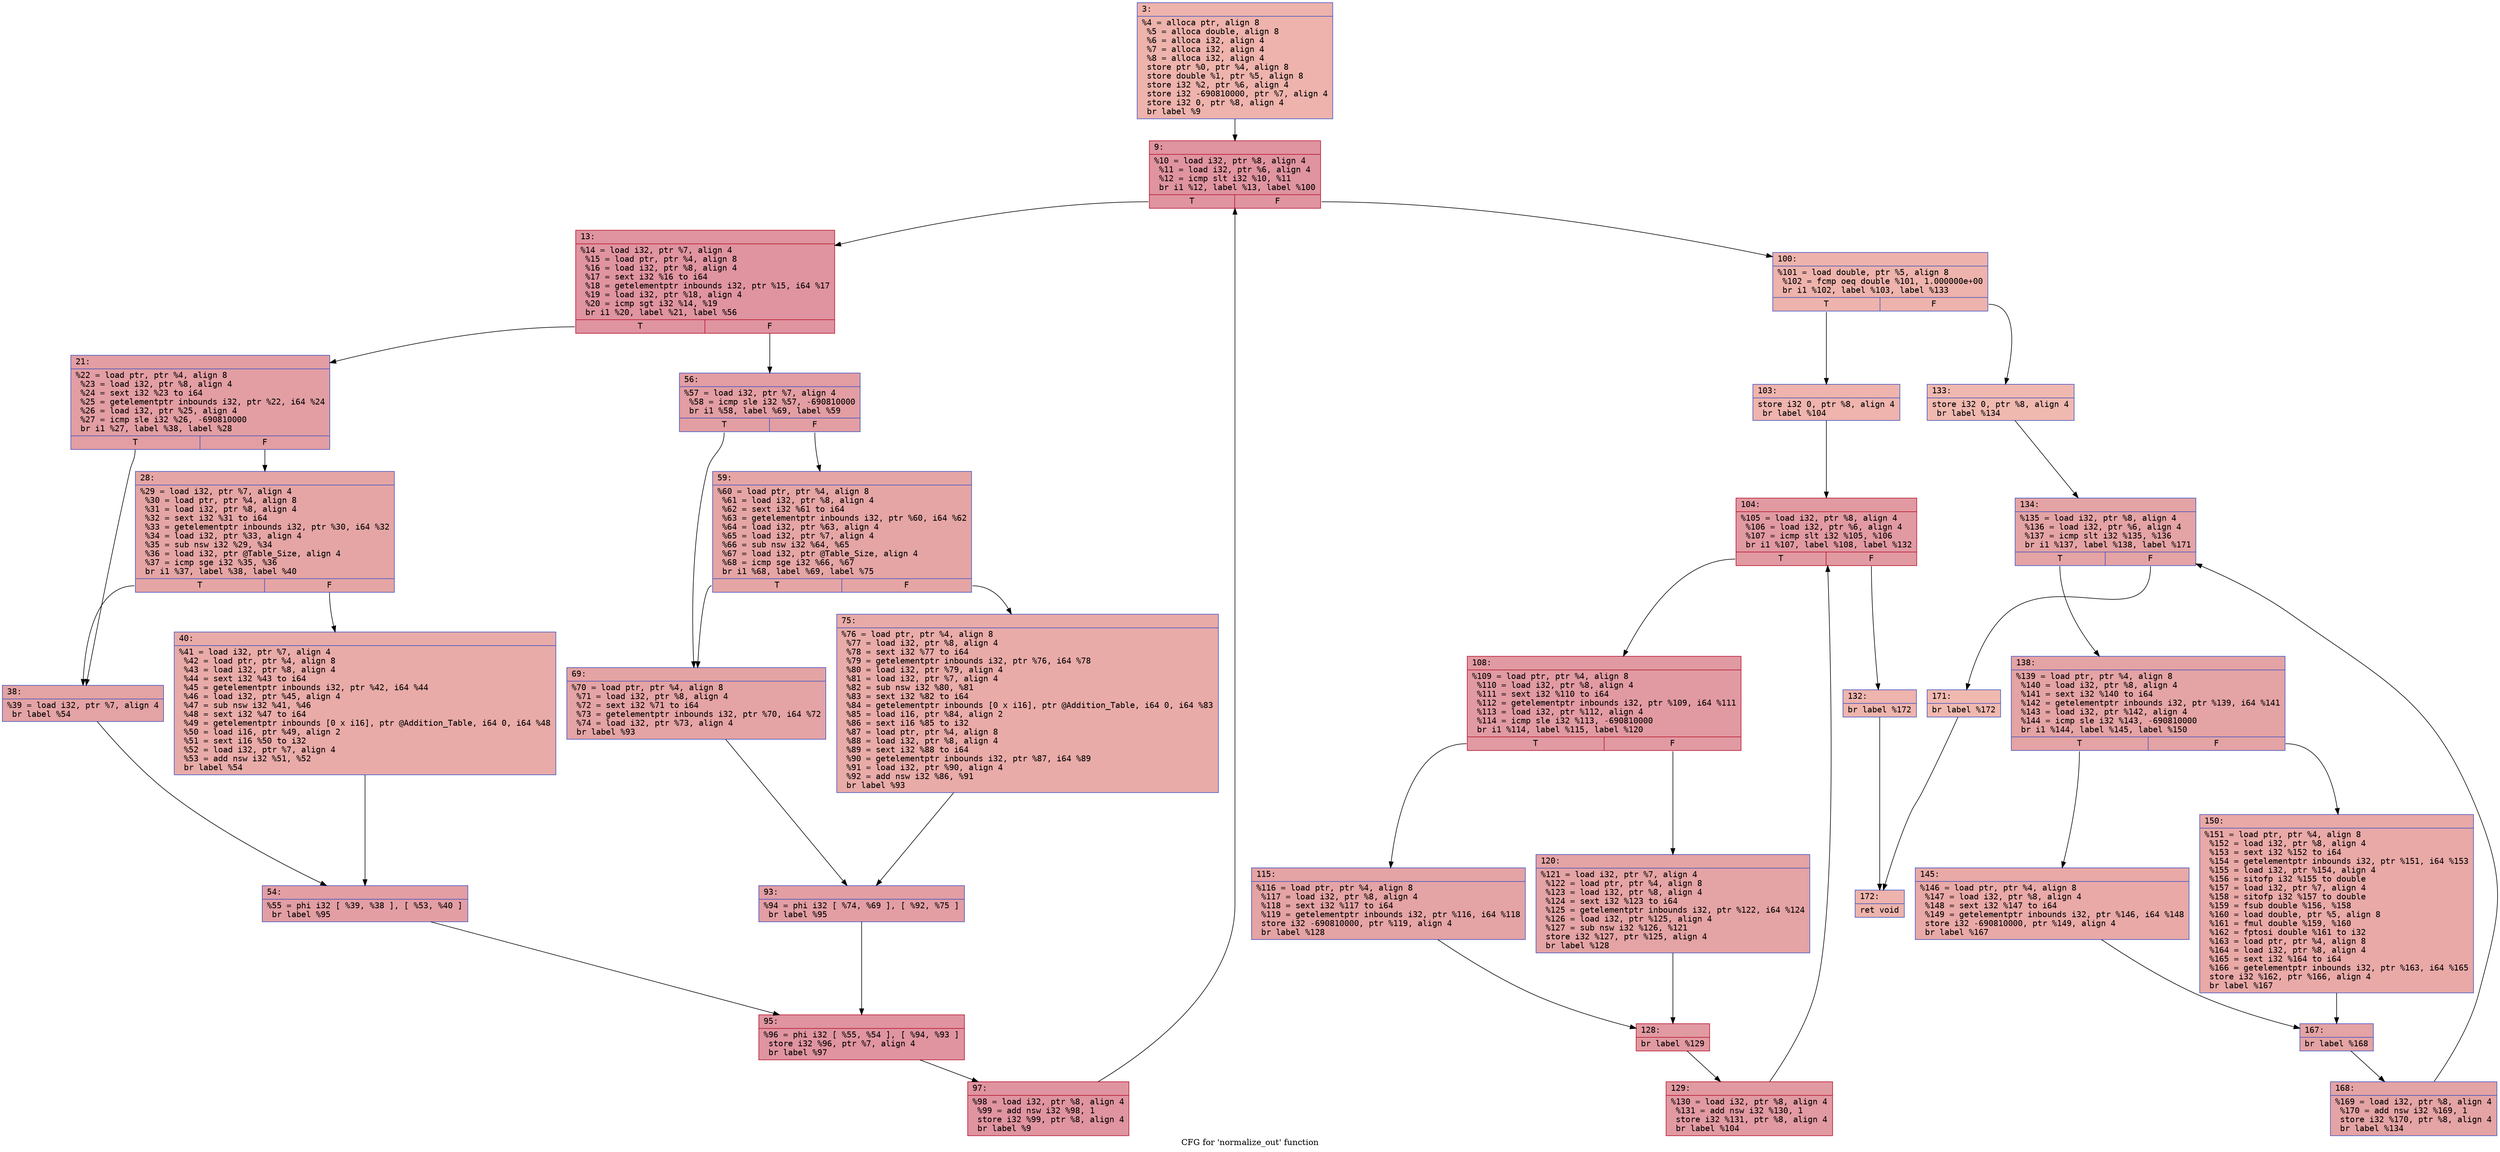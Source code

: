 digraph "CFG for 'normalize_out' function" {
	label="CFG for 'normalize_out' function";

	Node0x600000fe8a00 [shape=record,color="#3d50c3ff", style=filled, fillcolor="#d6524470" fontname="Courier",label="{3:\l|  %4 = alloca ptr, align 8\l  %5 = alloca double, align 8\l  %6 = alloca i32, align 4\l  %7 = alloca i32, align 4\l  %8 = alloca i32, align 4\l  store ptr %0, ptr %4, align 8\l  store double %1, ptr %5, align 8\l  store i32 %2, ptr %6, align 4\l  store i32 -690810000, ptr %7, align 4\l  store i32 0, ptr %8, align 4\l  br label %9\l}"];
	Node0x600000fe8a00 -> Node0x600000fe8a50[tooltip="3 -> 9\nProbability 100.00%" ];
	Node0x600000fe8a50 [shape=record,color="#b70d28ff", style=filled, fillcolor="#b70d2870" fontname="Courier",label="{9:\l|  %10 = load i32, ptr %8, align 4\l  %11 = load i32, ptr %6, align 4\l  %12 = icmp slt i32 %10, %11\l  br i1 %12, label %13, label %100\l|{<s0>T|<s1>F}}"];
	Node0x600000fe8a50:s0 -> Node0x600000fe8aa0[tooltip="9 -> 13\nProbability 96.88%" ];
	Node0x600000fe8a50:s1 -> Node0x600000fe8eb0[tooltip="9 -> 100\nProbability 3.12%" ];
	Node0x600000fe8aa0 [shape=record,color="#b70d28ff", style=filled, fillcolor="#b70d2870" fontname="Courier",label="{13:\l|  %14 = load i32, ptr %7, align 4\l  %15 = load ptr, ptr %4, align 8\l  %16 = load i32, ptr %8, align 4\l  %17 = sext i32 %16 to i64\l  %18 = getelementptr inbounds i32, ptr %15, i64 %17\l  %19 = load i32, ptr %18, align 4\l  %20 = icmp sgt i32 %14, %19\l  br i1 %20, label %21, label %56\l|{<s0>T|<s1>F}}"];
	Node0x600000fe8aa0:s0 -> Node0x600000fe8af0[tooltip="13 -> 21\nProbability 50.00%" ];
	Node0x600000fe8aa0:s1 -> Node0x600000fe8c80[tooltip="13 -> 56\nProbability 50.00%" ];
	Node0x600000fe8af0 [shape=record,color="#3d50c3ff", style=filled, fillcolor="#be242e70" fontname="Courier",label="{21:\l|  %22 = load ptr, ptr %4, align 8\l  %23 = load i32, ptr %8, align 4\l  %24 = sext i32 %23 to i64\l  %25 = getelementptr inbounds i32, ptr %22, i64 %24\l  %26 = load i32, ptr %25, align 4\l  %27 = icmp sle i32 %26, -690810000\l  br i1 %27, label %38, label %28\l|{<s0>T|<s1>F}}"];
	Node0x600000fe8af0:s0 -> Node0x600000fe8b90[tooltip="21 -> 38\nProbability 50.00%" ];
	Node0x600000fe8af0:s1 -> Node0x600000fe8b40[tooltip="21 -> 28\nProbability 50.00%" ];
	Node0x600000fe8b40 [shape=record,color="#3d50c3ff", style=filled, fillcolor="#c5333470" fontname="Courier",label="{28:\l|  %29 = load i32, ptr %7, align 4\l  %30 = load ptr, ptr %4, align 8\l  %31 = load i32, ptr %8, align 4\l  %32 = sext i32 %31 to i64\l  %33 = getelementptr inbounds i32, ptr %30, i64 %32\l  %34 = load i32, ptr %33, align 4\l  %35 = sub nsw i32 %29, %34\l  %36 = load i32, ptr @Table_Size, align 4\l  %37 = icmp sge i32 %35, %36\l  br i1 %37, label %38, label %40\l|{<s0>T|<s1>F}}"];
	Node0x600000fe8b40:s0 -> Node0x600000fe8b90[tooltip="28 -> 38\nProbability 50.00%" ];
	Node0x600000fe8b40:s1 -> Node0x600000fe8be0[tooltip="28 -> 40\nProbability 50.00%" ];
	Node0x600000fe8b90 [shape=record,color="#3d50c3ff", style=filled, fillcolor="#c32e3170" fontname="Courier",label="{38:\l|  %39 = load i32, ptr %7, align 4\l  br label %54\l}"];
	Node0x600000fe8b90 -> Node0x600000fe8c30[tooltip="38 -> 54\nProbability 100.00%" ];
	Node0x600000fe8be0 [shape=record,color="#3d50c3ff", style=filled, fillcolor="#cc403a70" fontname="Courier",label="{40:\l|  %41 = load i32, ptr %7, align 4\l  %42 = load ptr, ptr %4, align 8\l  %43 = load i32, ptr %8, align 4\l  %44 = sext i32 %43 to i64\l  %45 = getelementptr inbounds i32, ptr %42, i64 %44\l  %46 = load i32, ptr %45, align 4\l  %47 = sub nsw i32 %41, %46\l  %48 = sext i32 %47 to i64\l  %49 = getelementptr inbounds [0 x i16], ptr @Addition_Table, i64 0, i64 %48\l  %50 = load i16, ptr %49, align 2\l  %51 = sext i16 %50 to i32\l  %52 = load i32, ptr %7, align 4\l  %53 = add nsw i32 %51, %52\l  br label %54\l}"];
	Node0x600000fe8be0 -> Node0x600000fe8c30[tooltip="40 -> 54\nProbability 100.00%" ];
	Node0x600000fe8c30 [shape=record,color="#3d50c3ff", style=filled, fillcolor="#be242e70" fontname="Courier",label="{54:\l|  %55 = phi i32 [ %39, %38 ], [ %53, %40 ]\l  br label %95\l}"];
	Node0x600000fe8c30 -> Node0x600000fe8e10[tooltip="54 -> 95\nProbability 100.00%" ];
	Node0x600000fe8c80 [shape=record,color="#3d50c3ff", style=filled, fillcolor="#be242e70" fontname="Courier",label="{56:\l|  %57 = load i32, ptr %7, align 4\l  %58 = icmp sle i32 %57, -690810000\l  br i1 %58, label %69, label %59\l|{<s0>T|<s1>F}}"];
	Node0x600000fe8c80:s0 -> Node0x600000fe8d20[tooltip="56 -> 69\nProbability 50.00%" ];
	Node0x600000fe8c80:s1 -> Node0x600000fe8cd0[tooltip="56 -> 59\nProbability 50.00%" ];
	Node0x600000fe8cd0 [shape=record,color="#3d50c3ff", style=filled, fillcolor="#c5333470" fontname="Courier",label="{59:\l|  %60 = load ptr, ptr %4, align 8\l  %61 = load i32, ptr %8, align 4\l  %62 = sext i32 %61 to i64\l  %63 = getelementptr inbounds i32, ptr %60, i64 %62\l  %64 = load i32, ptr %63, align 4\l  %65 = load i32, ptr %7, align 4\l  %66 = sub nsw i32 %64, %65\l  %67 = load i32, ptr @Table_Size, align 4\l  %68 = icmp sge i32 %66, %67\l  br i1 %68, label %69, label %75\l|{<s0>T|<s1>F}}"];
	Node0x600000fe8cd0:s0 -> Node0x600000fe8d20[tooltip="59 -> 69\nProbability 50.00%" ];
	Node0x600000fe8cd0:s1 -> Node0x600000fe8d70[tooltip="59 -> 75\nProbability 50.00%" ];
	Node0x600000fe8d20 [shape=record,color="#3d50c3ff", style=filled, fillcolor="#c32e3170" fontname="Courier",label="{69:\l|  %70 = load ptr, ptr %4, align 8\l  %71 = load i32, ptr %8, align 4\l  %72 = sext i32 %71 to i64\l  %73 = getelementptr inbounds i32, ptr %70, i64 %72\l  %74 = load i32, ptr %73, align 4\l  br label %93\l}"];
	Node0x600000fe8d20 -> Node0x600000fe8dc0[tooltip="69 -> 93\nProbability 100.00%" ];
	Node0x600000fe8d70 [shape=record,color="#3d50c3ff", style=filled, fillcolor="#cc403a70" fontname="Courier",label="{75:\l|  %76 = load ptr, ptr %4, align 8\l  %77 = load i32, ptr %8, align 4\l  %78 = sext i32 %77 to i64\l  %79 = getelementptr inbounds i32, ptr %76, i64 %78\l  %80 = load i32, ptr %79, align 4\l  %81 = load i32, ptr %7, align 4\l  %82 = sub nsw i32 %80, %81\l  %83 = sext i32 %82 to i64\l  %84 = getelementptr inbounds [0 x i16], ptr @Addition_Table, i64 0, i64 %83\l  %85 = load i16, ptr %84, align 2\l  %86 = sext i16 %85 to i32\l  %87 = load ptr, ptr %4, align 8\l  %88 = load i32, ptr %8, align 4\l  %89 = sext i32 %88 to i64\l  %90 = getelementptr inbounds i32, ptr %87, i64 %89\l  %91 = load i32, ptr %90, align 4\l  %92 = add nsw i32 %86, %91\l  br label %93\l}"];
	Node0x600000fe8d70 -> Node0x600000fe8dc0[tooltip="75 -> 93\nProbability 100.00%" ];
	Node0x600000fe8dc0 [shape=record,color="#3d50c3ff", style=filled, fillcolor="#be242e70" fontname="Courier",label="{93:\l|  %94 = phi i32 [ %74, %69 ], [ %92, %75 ]\l  br label %95\l}"];
	Node0x600000fe8dc0 -> Node0x600000fe8e10[tooltip="93 -> 95\nProbability 100.00%" ];
	Node0x600000fe8e10 [shape=record,color="#b70d28ff", style=filled, fillcolor="#b70d2870" fontname="Courier",label="{95:\l|  %96 = phi i32 [ %55, %54 ], [ %94, %93 ]\l  store i32 %96, ptr %7, align 4\l  br label %97\l}"];
	Node0x600000fe8e10 -> Node0x600000fe8e60[tooltip="95 -> 97\nProbability 100.00%" ];
	Node0x600000fe8e60 [shape=record,color="#b70d28ff", style=filled, fillcolor="#b70d2870" fontname="Courier",label="{97:\l|  %98 = load i32, ptr %8, align 4\l  %99 = add nsw i32 %98, 1\l  store i32 %99, ptr %8, align 4\l  br label %9\l}"];
	Node0x600000fe8e60 -> Node0x600000fe8a50[tooltip="97 -> 9\nProbability 100.00%" ];
	Node0x600000fe8eb0 [shape=record,color="#3d50c3ff", style=filled, fillcolor="#d6524470" fontname="Courier",label="{100:\l|  %101 = load double, ptr %5, align 8\l  %102 = fcmp oeq double %101, 1.000000e+00\l  br i1 %102, label %103, label %133\l|{<s0>T|<s1>F}}"];
	Node0x600000fe8eb0:s0 -> Node0x600000fe8f00[tooltip="100 -> 103\nProbability 62.50%" ];
	Node0x600000fe8eb0:s1 -> Node0x600000fe9180[tooltip="100 -> 133\nProbability 37.50%" ];
	Node0x600000fe8f00 [shape=record,color="#3d50c3ff", style=filled, fillcolor="#d8564670" fontname="Courier",label="{103:\l|  store i32 0, ptr %8, align 4\l  br label %104\l}"];
	Node0x600000fe8f00 -> Node0x600000fe8f50[tooltip="103 -> 104\nProbability 100.00%" ];
	Node0x600000fe8f50 [shape=record,color="#b70d28ff", style=filled, fillcolor="#bb1b2c70" fontname="Courier",label="{104:\l|  %105 = load i32, ptr %8, align 4\l  %106 = load i32, ptr %6, align 4\l  %107 = icmp slt i32 %105, %106\l  br i1 %107, label %108, label %132\l|{<s0>T|<s1>F}}"];
	Node0x600000fe8f50:s0 -> Node0x600000fe8fa0[tooltip="104 -> 108\nProbability 96.88%" ];
	Node0x600000fe8f50:s1 -> Node0x600000fe9130[tooltip="104 -> 132\nProbability 3.12%" ];
	Node0x600000fe8fa0 [shape=record,color="#b70d28ff", style=filled, fillcolor="#bb1b2c70" fontname="Courier",label="{108:\l|  %109 = load ptr, ptr %4, align 8\l  %110 = load i32, ptr %8, align 4\l  %111 = sext i32 %110 to i64\l  %112 = getelementptr inbounds i32, ptr %109, i64 %111\l  %113 = load i32, ptr %112, align 4\l  %114 = icmp sle i32 %113, -690810000\l  br i1 %114, label %115, label %120\l|{<s0>T|<s1>F}}"];
	Node0x600000fe8fa0:s0 -> Node0x600000fe8ff0[tooltip="108 -> 115\nProbability 50.00%" ];
	Node0x600000fe8fa0:s1 -> Node0x600000fe9040[tooltip="108 -> 120\nProbability 50.00%" ];
	Node0x600000fe8ff0 [shape=record,color="#3d50c3ff", style=filled, fillcolor="#c32e3170" fontname="Courier",label="{115:\l|  %116 = load ptr, ptr %4, align 8\l  %117 = load i32, ptr %8, align 4\l  %118 = sext i32 %117 to i64\l  %119 = getelementptr inbounds i32, ptr %116, i64 %118\l  store i32 -690810000, ptr %119, align 4\l  br label %128\l}"];
	Node0x600000fe8ff0 -> Node0x600000fe9090[tooltip="115 -> 128\nProbability 100.00%" ];
	Node0x600000fe9040 [shape=record,color="#3d50c3ff", style=filled, fillcolor="#c32e3170" fontname="Courier",label="{120:\l|  %121 = load i32, ptr %7, align 4\l  %122 = load ptr, ptr %4, align 8\l  %123 = load i32, ptr %8, align 4\l  %124 = sext i32 %123 to i64\l  %125 = getelementptr inbounds i32, ptr %122, i64 %124\l  %126 = load i32, ptr %125, align 4\l  %127 = sub nsw i32 %126, %121\l  store i32 %127, ptr %125, align 4\l  br label %128\l}"];
	Node0x600000fe9040 -> Node0x600000fe9090[tooltip="120 -> 128\nProbability 100.00%" ];
	Node0x600000fe9090 [shape=record,color="#b70d28ff", style=filled, fillcolor="#bb1b2c70" fontname="Courier",label="{128:\l|  br label %129\l}"];
	Node0x600000fe9090 -> Node0x600000fe90e0[tooltip="128 -> 129\nProbability 100.00%" ];
	Node0x600000fe90e0 [shape=record,color="#b70d28ff", style=filled, fillcolor="#bb1b2c70" fontname="Courier",label="{129:\l|  %130 = load i32, ptr %8, align 4\l  %131 = add nsw i32 %130, 1\l  store i32 %131, ptr %8, align 4\l  br label %104\l}"];
	Node0x600000fe90e0 -> Node0x600000fe8f50[tooltip="129 -> 104\nProbability 100.00%" ];
	Node0x600000fe9130 [shape=record,color="#3d50c3ff", style=filled, fillcolor="#d8564670" fontname="Courier",label="{132:\l|  br label %172\l}"];
	Node0x600000fe9130 -> Node0x600000fe9400[tooltip="132 -> 172\nProbability 100.00%" ];
	Node0x600000fe9180 [shape=record,color="#3d50c3ff", style=filled, fillcolor="#de614d70" fontname="Courier",label="{133:\l|  store i32 0, ptr %8, align 4\l  br label %134\l}"];
	Node0x600000fe9180 -> Node0x600000fe91d0[tooltip="133 -> 134\nProbability 100.00%" ];
	Node0x600000fe91d0 [shape=record,color="#3d50c3ff", style=filled, fillcolor="#c32e3170" fontname="Courier",label="{134:\l|  %135 = load i32, ptr %8, align 4\l  %136 = load i32, ptr %6, align 4\l  %137 = icmp slt i32 %135, %136\l  br i1 %137, label %138, label %171\l|{<s0>T|<s1>F}}"];
	Node0x600000fe91d0:s0 -> Node0x600000fe9220[tooltip="134 -> 138\nProbability 96.88%" ];
	Node0x600000fe91d0:s1 -> Node0x600000fe93b0[tooltip="134 -> 171\nProbability 3.12%" ];
	Node0x600000fe9220 [shape=record,color="#3d50c3ff", style=filled, fillcolor="#c32e3170" fontname="Courier",label="{138:\l|  %139 = load ptr, ptr %4, align 8\l  %140 = load i32, ptr %8, align 4\l  %141 = sext i32 %140 to i64\l  %142 = getelementptr inbounds i32, ptr %139, i64 %141\l  %143 = load i32, ptr %142, align 4\l  %144 = icmp sle i32 %143, -690810000\l  br i1 %144, label %145, label %150\l|{<s0>T|<s1>F}}"];
	Node0x600000fe9220:s0 -> Node0x600000fe9270[tooltip="138 -> 145\nProbability 50.00%" ];
	Node0x600000fe9220:s1 -> Node0x600000fe92c0[tooltip="138 -> 150\nProbability 50.00%" ];
	Node0x600000fe9270 [shape=record,color="#3d50c3ff", style=filled, fillcolor="#ca3b3770" fontname="Courier",label="{145:\l|  %146 = load ptr, ptr %4, align 8\l  %147 = load i32, ptr %8, align 4\l  %148 = sext i32 %147 to i64\l  %149 = getelementptr inbounds i32, ptr %146, i64 %148\l  store i32 -690810000, ptr %149, align 4\l  br label %167\l}"];
	Node0x600000fe9270 -> Node0x600000fe9310[tooltip="145 -> 167\nProbability 100.00%" ];
	Node0x600000fe92c0 [shape=record,color="#3d50c3ff", style=filled, fillcolor="#ca3b3770" fontname="Courier",label="{150:\l|  %151 = load ptr, ptr %4, align 8\l  %152 = load i32, ptr %8, align 4\l  %153 = sext i32 %152 to i64\l  %154 = getelementptr inbounds i32, ptr %151, i64 %153\l  %155 = load i32, ptr %154, align 4\l  %156 = sitofp i32 %155 to double\l  %157 = load i32, ptr %7, align 4\l  %158 = sitofp i32 %157 to double\l  %159 = fsub double %156, %158\l  %160 = load double, ptr %5, align 8\l  %161 = fmul double %159, %160\l  %162 = fptosi double %161 to i32\l  %163 = load ptr, ptr %4, align 8\l  %164 = load i32, ptr %8, align 4\l  %165 = sext i32 %164 to i64\l  %166 = getelementptr inbounds i32, ptr %163, i64 %165\l  store i32 %162, ptr %166, align 4\l  br label %167\l}"];
	Node0x600000fe92c0 -> Node0x600000fe9310[tooltip="150 -> 167\nProbability 100.00%" ];
	Node0x600000fe9310 [shape=record,color="#3d50c3ff", style=filled, fillcolor="#c32e3170" fontname="Courier",label="{167:\l|  br label %168\l}"];
	Node0x600000fe9310 -> Node0x600000fe9360[tooltip="167 -> 168\nProbability 100.00%" ];
	Node0x600000fe9360 [shape=record,color="#3d50c3ff", style=filled, fillcolor="#c32e3170" fontname="Courier",label="{168:\l|  %169 = load i32, ptr %8, align 4\l  %170 = add nsw i32 %169, 1\l  store i32 %170, ptr %8, align 4\l  br label %134\l}"];
	Node0x600000fe9360 -> Node0x600000fe91d0[tooltip="168 -> 134\nProbability 100.00%" ];
	Node0x600000fe93b0 [shape=record,color="#3d50c3ff", style=filled, fillcolor="#de614d70" fontname="Courier",label="{171:\l|  br label %172\l}"];
	Node0x600000fe93b0 -> Node0x600000fe9400[tooltip="171 -> 172\nProbability 100.00%" ];
	Node0x600000fe9400 [shape=record,color="#3d50c3ff", style=filled, fillcolor="#d6524470" fontname="Courier",label="{172:\l|  ret void\l}"];
}
